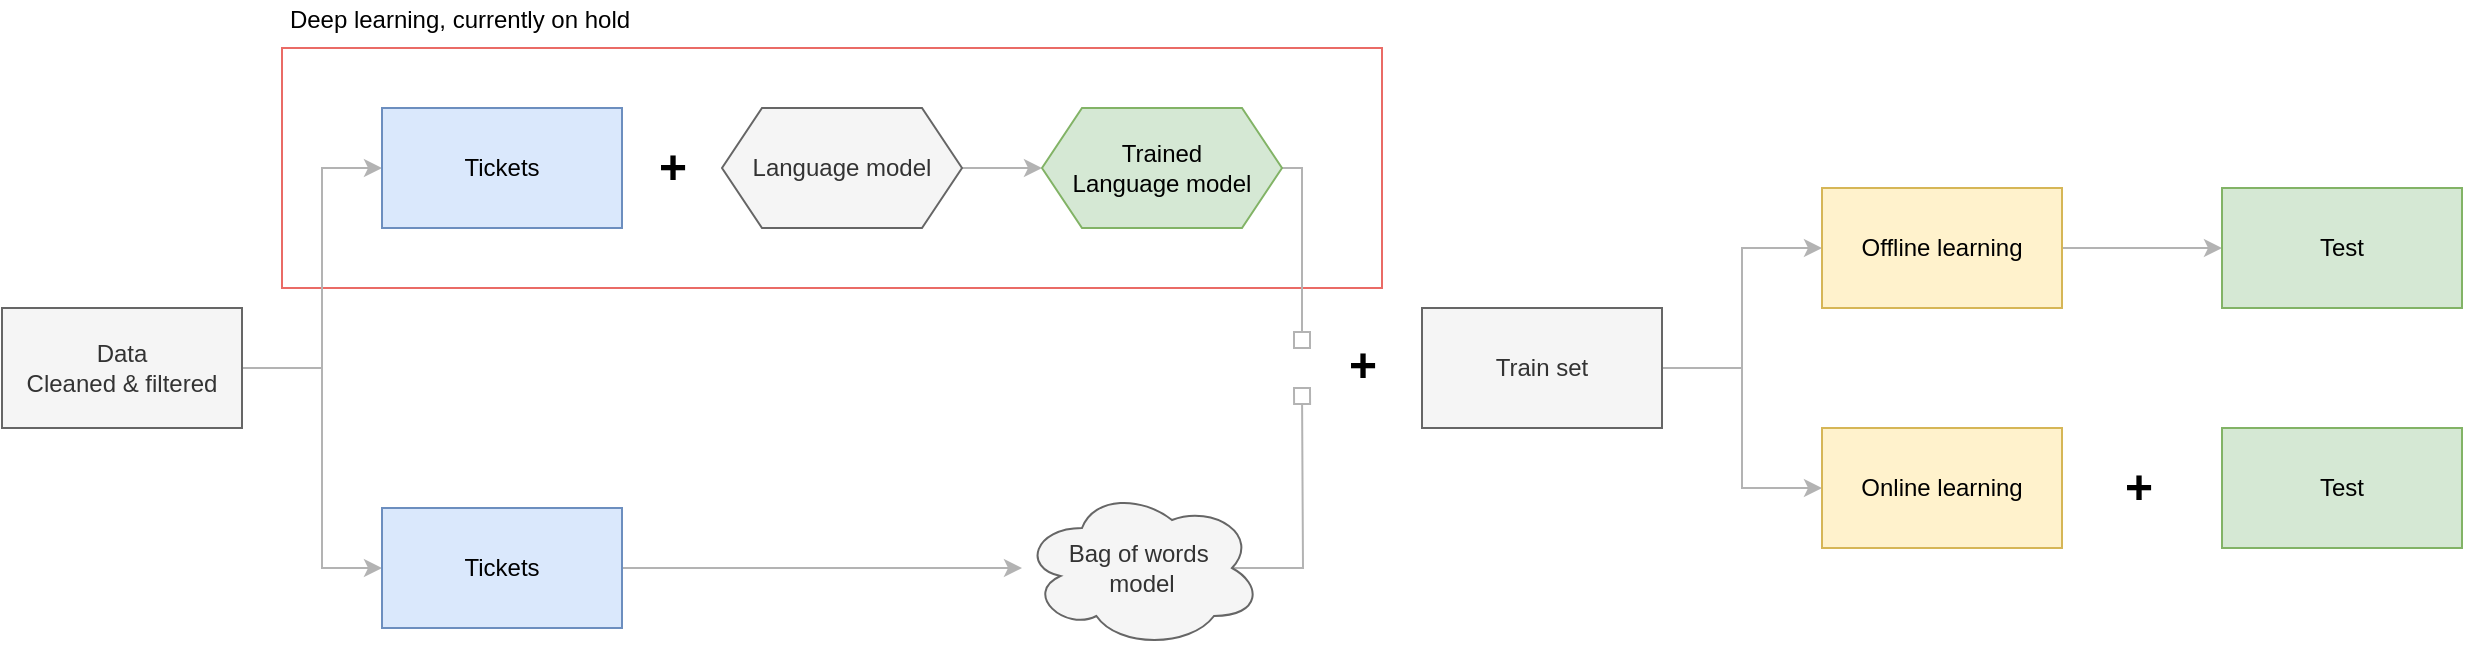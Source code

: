 <mxfile version="13.7.9" type="github">
  <diagram id="qxe27hJp3e4vRlWvPuWA" name="Page-1">
    <mxGraphModel dx="1629" dy="906" grid="1" gridSize="10" guides="1" tooltips="1" connect="1" arrows="1" fold="1" page="1" pageScale="1" pageWidth="1654" pageHeight="1169" math="0" shadow="0">
      <root>
        <mxCell id="0" />
        <mxCell id="1" parent="0" />
        <mxCell id="9DJkiOxSrwkiFW89E1P4-59" value="" style="rounded=0;whiteSpace=wrap;html=1;fontSize=12;fillColor=none;strokeColor=#EA6B66;" parent="1" vertex="1">
          <mxGeometry x="230" y="310" width="550" height="120" as="geometry" />
        </mxCell>
        <mxCell id="9DJkiOxSrwkiFW89E1P4-8" style="edgeStyle=orthogonalEdgeStyle;rounded=0;orthogonalLoop=1;jettySize=auto;html=1;exitX=1;exitY=0.5;exitDx=0;exitDy=0;entryX=0;entryY=0.5;entryDx=0;entryDy=0;strokeColor=#B3B3B3;" parent="1" source="9DJkiOxSrwkiFW89E1P4-2" target="9DJkiOxSrwkiFW89E1P4-4" edge="1">
          <mxGeometry relative="1" as="geometry">
            <Array as="points">
              <mxPoint x="250" y="470" />
              <mxPoint x="250" y="370" />
            </Array>
          </mxGeometry>
        </mxCell>
        <mxCell id="9DJkiOxSrwkiFW89E1P4-47" style="edgeStyle=orthogonalEdgeStyle;rounded=0;orthogonalLoop=1;jettySize=auto;html=1;exitX=1;exitY=0.5;exitDx=0;exitDy=0;entryX=0;entryY=0.5;entryDx=0;entryDy=0;strokeColor=#B3B3B3;fontSize=12;" parent="1" source="9DJkiOxSrwkiFW89E1P4-2" target="9DJkiOxSrwkiFW89E1P4-7" edge="1">
          <mxGeometry relative="1" as="geometry">
            <Array as="points">
              <mxPoint x="250" y="470" />
              <mxPoint x="250" y="570" />
            </Array>
          </mxGeometry>
        </mxCell>
        <mxCell id="9DJkiOxSrwkiFW89E1P4-2" value="Data &lt;br&gt;Cleaned &amp;amp; filtered" style="rounded=0;whiteSpace=wrap;html=1;fillColor=#f5f5f5;strokeColor=#666666;fontColor=#333333;" parent="1" vertex="1">
          <mxGeometry x="90" y="440" width="120" height="60" as="geometry" />
        </mxCell>
        <mxCell id="9DJkiOxSrwkiFW89E1P4-4" value="Tickets" style="rounded=0;whiteSpace=wrap;html=1;fillColor=#dae8fc;strokeColor=#6c8ebf;" parent="1" vertex="1">
          <mxGeometry x="280" y="340" width="120" height="60" as="geometry" />
        </mxCell>
        <mxCell id="9DJkiOxSrwkiFW89E1P4-48" style="edgeStyle=orthogonalEdgeStyle;rounded=0;orthogonalLoop=1;jettySize=auto;html=1;exitX=1;exitY=0.5;exitDx=0;exitDy=0;strokeColor=#B3B3B3;fontSize=12;" parent="1" source="9DJkiOxSrwkiFW89E1P4-7" target="9DJkiOxSrwkiFW89E1P4-34" edge="1">
          <mxGeometry relative="1" as="geometry" />
        </mxCell>
        <mxCell id="9DJkiOxSrwkiFW89E1P4-7" value="Tickets" style="rounded=0;whiteSpace=wrap;html=1;fillColor=#dae8fc;strokeColor=#6c8ebf;" parent="1" vertex="1">
          <mxGeometry x="280" y="540" width="120" height="60" as="geometry" />
        </mxCell>
        <mxCell id="9DJkiOxSrwkiFW89E1P4-13" value="+" style="text;strokeColor=none;fillColor=none;html=1;fontSize=24;fontStyle=1;verticalAlign=middle;align=center;" parent="1" vertex="1">
          <mxGeometry x="375" y="350" width="100" height="40" as="geometry" />
        </mxCell>
        <mxCell id="9DJkiOxSrwkiFW89E1P4-38" style="edgeStyle=orthogonalEdgeStyle;rounded=0;orthogonalLoop=1;jettySize=auto;html=1;exitX=1;exitY=0.5;exitDx=0;exitDy=0;entryX=0;entryY=0.5;entryDx=0;entryDy=0;strokeColor=#B3B3B3;fontSize=12;" parent="1" source="9DJkiOxSrwkiFW89E1P4-16" target="9DJkiOxSrwkiFW89E1P4-18" edge="1">
          <mxGeometry relative="1" as="geometry" />
        </mxCell>
        <mxCell id="9DJkiOxSrwkiFW89E1P4-16" value="Language model" style="shape=hexagon;perimeter=hexagonPerimeter2;whiteSpace=wrap;html=1;fixedSize=1;fillColor=#f5f5f5;strokeColor=#666666;fontColor=#333333;" parent="1" vertex="1">
          <mxGeometry x="450" y="340" width="120" height="60" as="geometry" />
        </mxCell>
        <mxCell id="5rr_BZrxMlME6usIhpS2-11" style="edgeStyle=orthogonalEdgeStyle;rounded=0;orthogonalLoop=1;jettySize=auto;html=1;exitX=1;exitY=0.5;exitDx=0;exitDy=0;endArrow=box;endFill=0;strokeColor=#B3B3B3;" edge="1" parent="1" source="9DJkiOxSrwkiFW89E1P4-18">
          <mxGeometry relative="1" as="geometry">
            <mxPoint x="740" y="460" as="targetPoint" />
            <Array as="points">
              <mxPoint x="740" y="370" />
            </Array>
          </mxGeometry>
        </mxCell>
        <mxCell id="9DJkiOxSrwkiFW89E1P4-18" value="Trained&lt;br&gt;Language model" style="shape=hexagon;perimeter=hexagonPerimeter2;whiteSpace=wrap;html=1;fixedSize=1;fillColor=#d5e8d4;strokeColor=#82b366;" parent="1" vertex="1">
          <mxGeometry x="610" y="340" width="120" height="60" as="geometry" />
        </mxCell>
        <mxCell id="5rr_BZrxMlME6usIhpS2-9" style="edgeStyle=orthogonalEdgeStyle;rounded=0;orthogonalLoop=1;jettySize=auto;html=1;exitX=0.875;exitY=0.5;exitDx=0;exitDy=0;exitPerimeter=0;endArrow=box;endFill=0;strokeColor=#B3B3B3;" edge="1" parent="1" source="9DJkiOxSrwkiFW89E1P4-34">
          <mxGeometry relative="1" as="geometry">
            <mxPoint x="740" y="480" as="targetPoint" />
          </mxGeometry>
        </mxCell>
        <mxCell id="9DJkiOxSrwkiFW89E1P4-34" value="Bag of words&amp;nbsp;&lt;br&gt;model" style="ellipse;shape=cloud;whiteSpace=wrap;html=1;fontSize=12;fillColor=#f5f5f5;strokeColor=#666666;fontColor=#333333;" parent="1" vertex="1">
          <mxGeometry x="600" y="530" width="120" height="80" as="geometry" />
        </mxCell>
        <mxCell id="9DJkiOxSrwkiFW89E1P4-52" style="edgeStyle=orthogonalEdgeStyle;rounded=0;orthogonalLoop=1;jettySize=auto;html=1;exitX=1;exitY=0.5;exitDx=0;exitDy=0;entryX=0;entryY=0.5;entryDx=0;entryDy=0;strokeColor=#B3B3B3;fontSize=12;" parent="1" source="9DJkiOxSrwkiFW89E1P4-42" target="9DJkiOxSrwkiFW89E1P4-49" edge="1">
          <mxGeometry relative="1" as="geometry" />
        </mxCell>
        <mxCell id="9DJkiOxSrwkiFW89E1P4-53" style="edgeStyle=orthogonalEdgeStyle;rounded=0;orthogonalLoop=1;jettySize=auto;html=1;exitX=1;exitY=0.5;exitDx=0;exitDy=0;entryX=0;entryY=0.5;entryDx=0;entryDy=0;strokeColor=#B3B3B3;fontSize=12;" parent="1" source="9DJkiOxSrwkiFW89E1P4-42" target="9DJkiOxSrwkiFW89E1P4-50" edge="1">
          <mxGeometry relative="1" as="geometry" />
        </mxCell>
        <mxCell id="9DJkiOxSrwkiFW89E1P4-42" value="Train set" style="rounded=0;whiteSpace=wrap;html=1;fillColor=#f5f5f5;strokeColor=#666666;fontColor=#333333;" parent="1" vertex="1">
          <mxGeometry x="800" y="440" width="120" height="60" as="geometry" />
        </mxCell>
        <mxCell id="9DJkiOxSrwkiFW89E1P4-55" value="" style="edgeStyle=orthogonalEdgeStyle;rounded=0;orthogonalLoop=1;jettySize=auto;html=1;strokeColor=#B3B3B3;fontSize=12;" parent="1" source="9DJkiOxSrwkiFW89E1P4-49" target="9DJkiOxSrwkiFW89E1P4-54" edge="1">
          <mxGeometry relative="1" as="geometry" />
        </mxCell>
        <mxCell id="9DJkiOxSrwkiFW89E1P4-49" value="Offline learning" style="rounded=0;whiteSpace=wrap;html=1;fillColor=#fff2cc;strokeColor=#d6b656;" parent="1" vertex="1">
          <mxGeometry x="1000" y="380" width="120" height="60" as="geometry" />
        </mxCell>
        <mxCell id="9DJkiOxSrwkiFW89E1P4-50" value="Online learning" style="rounded=0;whiteSpace=wrap;html=1;fillColor=#fff2cc;strokeColor=#d6b656;" parent="1" vertex="1">
          <mxGeometry x="1000" y="500" width="120" height="60" as="geometry" />
        </mxCell>
        <mxCell id="9DJkiOxSrwkiFW89E1P4-54" value="Test" style="rounded=0;whiteSpace=wrap;html=1;fillColor=#d5e8d4;strokeColor=#82b366;" parent="1" vertex="1">
          <mxGeometry x="1200" y="380" width="120" height="60" as="geometry" />
        </mxCell>
        <mxCell id="9DJkiOxSrwkiFW89E1P4-56" value="Test" style="rounded=0;whiteSpace=wrap;html=1;fillColor=#d5e8d4;strokeColor=#82b366;" parent="1" vertex="1">
          <mxGeometry x="1200" y="500" width="120" height="60" as="geometry" />
        </mxCell>
        <mxCell id="9DJkiOxSrwkiFW89E1P4-57" value="+" style="text;strokeColor=none;fillColor=none;html=1;fontSize=24;fontStyle=1;verticalAlign=middle;align=center;" parent="1" vertex="1">
          <mxGeometry x="1108" y="510" width="100" height="40" as="geometry" />
        </mxCell>
        <mxCell id="9DJkiOxSrwkiFW89E1P4-63" value="Deep learning, currently on hold" style="text;html=1;strokeColor=none;fillColor=none;align=center;verticalAlign=middle;whiteSpace=wrap;rounded=0;fontSize=12;" parent="1" vertex="1">
          <mxGeometry x="199" y="286" width="240" height="20" as="geometry" />
        </mxCell>
        <mxCell id="5rr_BZrxMlME6usIhpS2-5" value="+" style="text;strokeColor=none;fillColor=none;html=1;fontSize=24;fontStyle=1;verticalAlign=middle;align=center;" vertex="1" parent="1">
          <mxGeometry x="760" y="454" width="20" height="30" as="geometry" />
        </mxCell>
      </root>
    </mxGraphModel>
  </diagram>
</mxfile>
